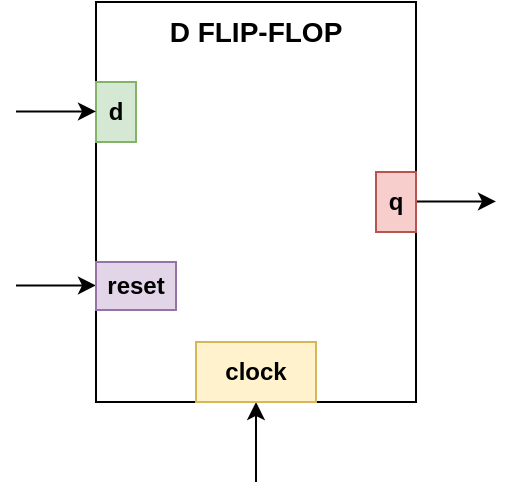 <mxfile version="16.0.2" type="device"><diagram name="Page-1" id="7e0a89b8-554c-2b80-1dc8-d5c74ca68de4"><mxGraphModel dx="526" dy="334" grid="1" gridSize="10" guides="1" tooltips="1" connect="1" arrows="1" fold="1" page="1" pageScale="1" pageWidth="1100" pageHeight="850" background="none" math="0" shadow="0"><root><mxCell id="0"/><mxCell id="1" parent="0"/><mxCell id="H2SC74GoFQelWGgKlzXf-2" value="" style="rounded=0;whiteSpace=wrap;html=1;" vertex="1" parent="1"><mxGeometry x="400" y="160" width="160" height="200" as="geometry"/></mxCell><mxCell id="H2SC74GoFQelWGgKlzXf-4" value="" style="endArrow=classic;html=1;rounded=0;entryX=0;entryY=0.25;entryDx=0;entryDy=0;" edge="1" parent="1"><mxGeometry width="50" height="50" relative="1" as="geometry"><mxPoint x="360" y="301.71" as="sourcePoint"/><mxPoint x="400" y="301.71" as="targetPoint"/></mxGeometry></mxCell><mxCell id="H2SC74GoFQelWGgKlzXf-5" value="" style="endArrow=classic;html=1;rounded=0;" edge="1" parent="1"><mxGeometry width="50" height="50" relative="1" as="geometry"><mxPoint x="560" y="259.71" as="sourcePoint"/><mxPoint x="600" y="259.71" as="targetPoint"/></mxGeometry></mxCell><mxCell id="H2SC74GoFQelWGgKlzXf-6" value="" style="endArrow=classic;html=1;rounded=0;entryX=0.5;entryY=1;entryDx=0;entryDy=0;" edge="1" parent="1" target="H2SC74GoFQelWGgKlzXf-2"><mxGeometry width="50" height="50" relative="1" as="geometry"><mxPoint x="480" y="400" as="sourcePoint"/><mxPoint x="510" y="400" as="targetPoint"/></mxGeometry></mxCell><mxCell id="H2SC74GoFQelWGgKlzXf-7" value="&lt;b&gt;clock&lt;/b&gt;" style="text;html=1;strokeColor=#d6b656;fillColor=#fff2cc;align=center;verticalAlign=middle;whiteSpace=wrap;rounded=0;" vertex="1" parent="1"><mxGeometry x="450" y="330" width="60" height="30" as="geometry"/></mxCell><mxCell id="H2SC74GoFQelWGgKlzXf-8" value="&lt;b&gt;reset&lt;/b&gt;" style="text;html=1;strokeColor=#9673a6;fillColor=#e1d5e7;align=center;verticalAlign=middle;whiteSpace=wrap;rounded=0;" vertex="1" parent="1"><mxGeometry x="400" y="290" width="40" height="24" as="geometry"/></mxCell><mxCell id="H2SC74GoFQelWGgKlzXf-9" value="q" style="text;html=1;strokeColor=#b85450;fillColor=#f8cecc;align=center;verticalAlign=middle;whiteSpace=wrap;rounded=0;fontStyle=1" vertex="1" parent="1"><mxGeometry x="540" y="245" width="20" height="30" as="geometry"/></mxCell><mxCell id="H2SC74GoFQelWGgKlzXf-10" value="d" style="text;html=1;strokeColor=#82b366;fillColor=#d5e8d4;align=center;verticalAlign=middle;whiteSpace=wrap;rounded=0;fontStyle=1" vertex="1" parent="1"><mxGeometry x="400" y="200" width="20" height="30" as="geometry"/></mxCell><mxCell id="H2SC74GoFQelWGgKlzXf-11" value="" style="endArrow=classic;html=1;rounded=0;entryX=0;entryY=0.25;entryDx=0;entryDy=0;" edge="1" parent="1"><mxGeometry width="50" height="50" relative="1" as="geometry"><mxPoint x="360" y="214.71" as="sourcePoint"/><mxPoint x="400" y="214.71" as="targetPoint"/></mxGeometry></mxCell><mxCell id="H2SC74GoFQelWGgKlzXf-12" value="&lt;b&gt;&lt;font style=&quot;font-size: 14px&quot;&gt;D FLIP-FLOP&lt;/font&gt;&lt;/b&gt;" style="text;html=1;strokeColor=none;fillColor=none;align=center;verticalAlign=middle;whiteSpace=wrap;rounded=0;" vertex="1" parent="1"><mxGeometry x="435" y="160" width="90" height="30" as="geometry"/></mxCell></root></mxGraphModel></diagram></mxfile>